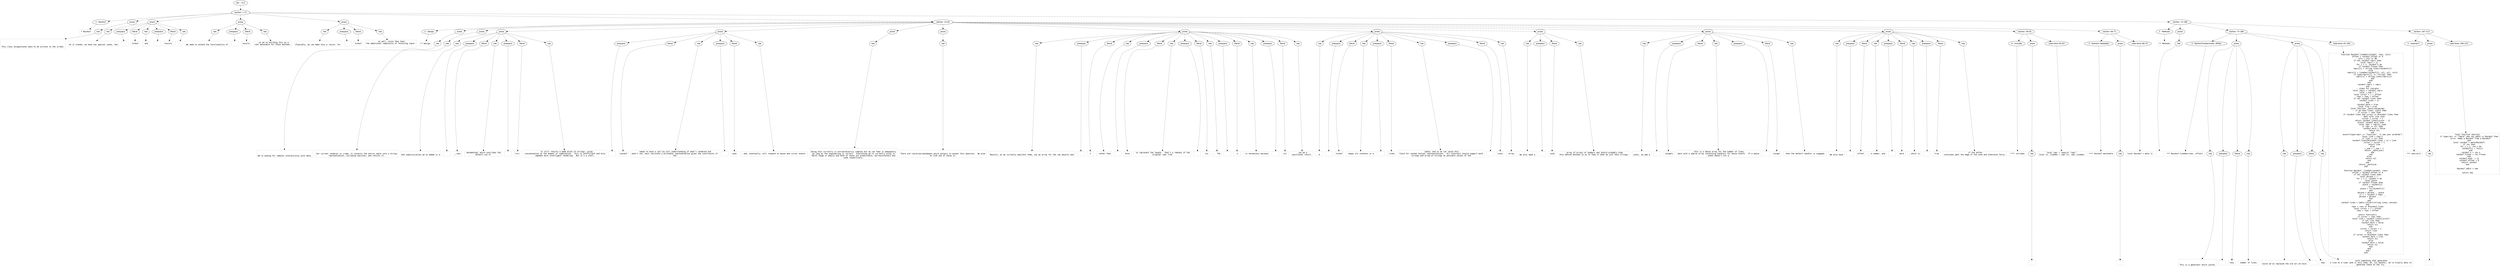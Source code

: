 digraph lpegNode {

node [fontname=Helvetica]
edge [style=dashed]

doc_0 [label="doc - 213"]


doc_0 -> { section_1}
{rank=same; section_1}

section_1 [label="section: 1-71"]


// END RANK doc_0

section_1 -> { header_2 prose_3 prose_4 prose_5 prose_6 section_7 section_8}
{rank=same; header_2 prose_3 prose_4 prose_5 prose_6 section_7 section_8}

header_2 [label="1 : Rainbuf"]

prose_3 [label="prose"]

prose_4 [label="prose"]

prose_5 [label="prose"]

prose_6 [label="prose"]

section_7 [label="section: 15-65"]

section_8 [label="section: 72-186"]


// END RANK section_1

header_2 -> leaf_9
leaf_9  [color=Gray,shape=rectangle,fontname=Inconsolata,label="* Rainbuf"]
// END RANK header_2

prose_3 -> { raw_10}
{rank=same; raw_10}

raw_10 [label="raw"]


// END RANK prose_3

raw_10 -> leaf_11
leaf_11  [color=Gray,shape=rectangle,fontname=Inconsolata,label="


This class encapsulates data to be written to the screen.
"]
// END RANK raw_10

prose_4 -> { raw_12 prespace_13 literal_14 raw_15 prespace_16 literal_17 raw_18}
{rank=same; raw_12 prespace_13 literal_14 raw_15 prespace_16 literal_17 raw_18}

raw_12 [label="raw"]

prespace_13 [label="prespace"]

literal_14 [label="literal"]

raw_15 [label="raw"]

prespace_16 [label="prespace"]

literal_17 [label="literal"]

raw_18 [label="raw"]


// END RANK prose_4

raw_12 -> leaf_19
leaf_19  [color=Gray,shape=rectangle,fontname=Inconsolata,label="
As it stands, we have two special cases, the"]
// END RANK raw_12

prespace_13 -> leaf_20
leaf_20  [color=Gray,shape=rectangle,fontname=Inconsolata,label=" "]
// END RANK prespace_13

literal_14 -> leaf_21
leaf_21  [color=Gray,shape=rectangle,fontname=Inconsolata,label="txtbuf"]
// END RANK literal_14

raw_15 -> leaf_22
leaf_22  [color=Gray,shape=rectangle,fontname=Inconsolata,label=" and"]
// END RANK raw_15

prespace_16 -> leaf_23
leaf_23  [color=Gray,shape=rectangle,fontname=Inconsolata,label=" "]
// END RANK prespace_16

literal_17 -> leaf_24
leaf_24  [color=Gray,shape=rectangle,fontname=Inconsolata,label="results"]
// END RANK literal_17

raw_18 -> leaf_25
leaf_25  [color=Gray,shape=rectangle,fontname=Inconsolata,label=".
"]
// END RANK raw_18

prose_5 -> { raw_26 prespace_27 literal_28 raw_29}
{rank=same; raw_26 prespace_27 literal_28 raw_29}

raw_26 [label="raw"]

prespace_27 [label="prespace"]

literal_28 [label="literal"]

raw_29 [label="raw"]


// END RANK prose_5

raw_26 -> leaf_30
leaf_30  [color=Gray,shape=rectangle,fontname=Inconsolata,label="
We need to extend the functionality of"]
// END RANK raw_26

prespace_27 -> leaf_31
leaf_31  [color=Gray,shape=rectangle,fontname=Inconsolata,label=" "]
// END RANK prespace_27

literal_28 -> leaf_32
leaf_32  [color=Gray,shape=rectangle,fontname=Inconsolata,label="results"]
// END RANK literal_28

raw_29 -> leaf_33
leaf_33  [color=Gray,shape=rectangle,fontname=Inconsolata,label=", so we're building this as a
root metatable for those methods.
"]
// END RANK raw_29

prose_6 -> { raw_34 prespace_35 literal_36 raw_37}
{rank=same; raw_34 prespace_35 literal_36 raw_37}

raw_34 [label="raw"]

prespace_35 [label="prespace"]

literal_36 [label="literal"]

raw_37 [label="raw"]


// END RANK prose_6

raw_34 -> leaf_38
leaf_38  [color=Gray,shape=rectangle,fontname=Inconsolata,label="
Plausibly, we can make this a 'mixin' for"]
// END RANK raw_34

prespace_35 -> leaf_39
leaf_39  [color=Gray,shape=rectangle,fontname=Inconsolata,label=" "]
// END RANK prespace_35

literal_36 -> leaf_40
leaf_40  [color=Gray,shape=rectangle,fontname=Inconsolata,label="txtbuf"]
// END RANK literal_36

raw_37 -> leaf_41
leaf_41  [color=Gray,shape=rectangle,fontname=Inconsolata,label=" as well, since they have
the additional complexity of receiving input.

"]
// END RANK raw_37

section_7 -> { header_42 prose_43 prose_44 prose_45 prose_46 prose_47 prose_48 prose_49 prose_50 prose_51 prose_52 prose_53 section_54 section_55}
{rank=same; header_42 prose_43 prose_44 prose_45 prose_46 prose_47 prose_48 prose_49 prose_50 prose_51 prose_52 prose_53 section_54 section_55}

header_42 [label="2 : Design"]

prose_43 [label="prose"]

prose_44 [label="prose"]

prose_45 [label="prose"]

prose_46 [label="prose"]

prose_47 [label="prose"]

prose_48 [label="prose"]

prose_49 [label="prose"]

prose_50 [label="prose"]

prose_51 [label="prose"]

prose_52 [label="prose"]

prose_53 [label="prose"]

section_54 [label="section: 58-65"]

section_55 [label="section: 66-71"]


// END RANK section_7

header_42 -> leaf_56
leaf_56  [color=Gray,shape=rectangle,fontname=Inconsolata,label="** Design"]
// END RANK header_42

prose_43 -> { raw_57}
{rank=same; raw_57}

raw_57 [label="raw"]


// END RANK prose_43

raw_57 -> leaf_58
leaf_58  [color=Gray,shape=rectangle,fontname=Inconsolata,label="

We're aiming for complex interactivity with data.
"]
// END RANK raw_57

prose_44 -> { raw_59}
{rank=same; raw_59}

raw_59 [label="raw"]


// END RANK prose_44

raw_59 -> leaf_60
leaf_60  [color=Gray,shape=rectangle,fontname=Inconsolata,label="
Our current renderer is crude: it converts the entire table into a string
representation, including newlines, and returns it.
"]
// END RANK raw_59

prose_45 -> { raw_61 prespace_62 literal_63 raw_64 prespace_65 literal_66 raw_67}
{rank=same; raw_61 prespace_62 literal_63 raw_64 prespace_65 literal_66 raw_67}

raw_61 [label="raw"]

prespace_62 [label="prespace"]

literal_63 [label="literal"]

raw_64 [label="raw"]

prespace_65 [label="prespace"]

literal_66 [label="literal"]

raw_67 [label="raw"]


// END RANK prose_45

raw_61 -> leaf_68
leaf_68  [color=Gray,shape=rectangle,fontname=Inconsolata,label="
One sophistication we've added is a"]
// END RANK raw_61

prespace_62 -> leaf_69
leaf_69  [color=Gray,shape=rectangle,fontname=Inconsolata,label=" "]
// END RANK prespace_62

literal_63 -> leaf_70
leaf_70  [color=Gray,shape=rectangle,fontname=Inconsolata,label="__repr"]
// END RANK literal_63

raw_64 -> leaf_71
leaf_71  [color=Gray,shape=rectangle,fontname=Inconsolata,label=" metamethod, which overrides the
default use of"]
// END RANK raw_64

prespace_65 -> leaf_72
leaf_72  [color=Gray,shape=rectangle,fontname=Inconsolata,label=" "]
// END RANK prespace_65

literal_66 -> leaf_73
leaf_73  [color=Gray,shape=rectangle,fontname=Inconsolata,label="ts()"]
// END RANK literal_66

raw_67 -> leaf_74
leaf_74  [color=Gray,shape=rectangle,fontname=Inconsolata,label=".  It still returns a dumb block of strings, using
concatenation at the moment of combination.  This is inefficient and also
impedes more intelligent rendering.  But it's a start.
"]
// END RANK raw_67

prose_46 -> { prespace_75 literal_76 raw_77 prespace_78 literal_79 raw_80}
{rank=same; prespace_75 literal_76 raw_77 prespace_78 literal_79 raw_80}

prespace_75 [label="prespace"]

literal_76 [label="literal"]

raw_77 [label="raw"]

prespace_78 [label="prespace"]

literal_79 [label="literal"]

raw_80 [label="raw"]


// END RANK prose_46

prespace_75 -> leaf_81
leaf_81  [color=Gray,shape=rectangle,fontname=Inconsolata,label=""]
// END RANK prespace_75

literal_76 -> leaf_82
leaf_82  [color=Gray,shape=rectangle,fontname=Inconsolata,label="rainbuf"]
// END RANK literal_76

raw_77 -> leaf_83
leaf_83  [color=Gray,shape=rectangle,fontname=Inconsolata,label=" needs to have a cell-by-cell understanding of what's rendered and
what's not, must calculate a printable representation given the constraints of
the"]
// END RANK raw_77

prespace_78 -> leaf_84
leaf_84  [color=Gray,shape=rectangle,fontname=Inconsolata,label=" "]
// END RANK prespace_78

literal_79 -> leaf_85
leaf_85  [color=Gray,shape=rectangle,fontname=Inconsolata,label="zone"]
// END RANK literal_79

raw_80 -> leaf_86
leaf_86  [color=Gray,shape=rectangle,fontname=Inconsolata,label=", and, eventually, will respond to mouse and cursor events.
"]
// END RANK raw_80

prose_47 -> { raw_87}
{rank=same; raw_87}

raw_87 [label="raw"]


// END RANK prose_47

raw_87 -> leaf_88
leaf_88  [color=Gray,shape=rectangle,fontname=Inconsolata,label="
Doing this correctly is extraordinarily complex but we can fake it adequately
as long as the engineering is correct.  Everything we're currently using is
ASCII-range or emojis and both of those are predictable, narrow/ordinary and
wide respectively.
"]
// END RANK raw_87

prose_48 -> { raw_89}
{rank=same; raw_89}

raw_89 [label="raw"]


// END RANK prose_48

raw_89 -> leaf_90
leaf_90  [color=Gray,shape=rectangle,fontname=Inconsolata,label="
There are libraries/databases which purport to answer this question.  We plan
to link one of those in.
"]
// END RANK raw_89

prose_49 -> { raw_91 prespace_92 literal_93 raw_94 prespace_95 literal_96 raw_97 prespace_98 literal_99 raw_100 prespace_101 literal_102 raw_103 prespace_104 literal_105 raw_106}
{rank=same; raw_91 prespace_92 literal_93 raw_94 prespace_95 literal_96 raw_97 prespace_98 literal_99 raw_100 prespace_101 literal_102 raw_103 prespace_104 literal_105 raw_106}

raw_91 [label="raw"]

prespace_92 [label="prespace"]

literal_93 [label="literal"]

raw_94 [label="raw"]

prespace_95 [label="prespace"]

literal_96 [label="literal"]

raw_97 [label="raw"]

prespace_98 [label="prespace"]

literal_99 [label="literal"]

raw_100 [label="raw"]

prespace_101 [label="prespace"]

literal_102 [label="literal"]

raw_103 [label="raw"]

prespace_104 [label="prespace"]

literal_105 [label="literal"]

raw_106 [label="raw"]


// END RANK prose_49

raw_91 -> leaf_107
leaf_107  [color=Gray,shape=rectangle,fontname=Inconsolata,label="
Results, as we currently manifest them, use an array for the raw objects and"]
// END RANK raw_91

prespace_92 -> leaf_108
leaf_108  [color=Gray,shape=rectangle,fontname=Inconsolata,label=""]
// END RANK prespace_92

literal_93 -> leaf_109
leaf_109  [color=Gray,shape=rectangle,fontname=Inconsolata,label="n"]
// END RANK literal_93

raw_94 -> leaf_110
leaf_110  [color=Gray,shape=rectangle,fontname=Inconsolata,label=" rather than"]
// END RANK raw_94

prespace_95 -> leaf_111
leaf_111  [color=Gray,shape=rectangle,fontname=Inconsolata,label=" "]
// END RANK prespace_95

literal_96 -> leaf_112
leaf_112  [color=Gray,shape=rectangle,fontname=Inconsolata,label="#res"]
// END RANK literal_96

raw_97 -> leaf_113
leaf_113  [color=Gray,shape=rectangle,fontname=Inconsolata,label=" to represent the length.  That's a remnant of the
original repl from"]
// END RANK raw_97

prespace_98 -> leaf_114
leaf_114  [color=Gray,shape=rectangle,fontname=Inconsolata,label=" "]
// END RANK prespace_98

literal_99 -> leaf_115
leaf_115  [color=Gray,shape=rectangle,fontname=Inconsolata,label="luv"]
// END RANK literal_99

raw_100 -> leaf_116
leaf_116  [color=Gray,shape=rectangle,fontname=Inconsolata,label=".  The"]
// END RANK raw_100

prespace_101 -> leaf_117
leaf_117  [color=Gray,shape=rectangle,fontname=Inconsolata,label=" "]
// END RANK prespace_101

literal_102 -> leaf_118
leaf_118  [color=Gray,shape=rectangle,fontname=Inconsolata,label=".n"]
// END RANK literal_102

raw_103 -> leaf_119
leaf_119  [color=Gray,shape=rectangle,fontname=Inconsolata,label=" is neceessary because"]
// END RANK raw_103

prespace_104 -> leaf_120
leaf_120  [color=Gray,shape=rectangle,fontname=Inconsolata,label=" "]
// END RANK prespace_104

literal_105 -> leaf_121
leaf_121  [color=Gray,shape=rectangle,fontname=Inconsolata,label="nil"]
// END RANK literal_105

raw_106 -> leaf_122
leaf_122  [color=Gray,shape=rectangle,fontname=Inconsolata,label=" can be a
positional result.
"]
// END RANK raw_106

prose_50 -> { raw_123 prespace_124 literal_125 raw_126 prespace_127 literal_128 raw_129 prespace_130 literal_131 raw_132}
{rank=same; raw_123 prespace_124 literal_125 raw_126 prespace_127 literal_128 raw_129 prespace_130 literal_131 raw_132}

raw_123 [label="raw"]

prespace_124 [label="prespace"]

literal_125 [label="literal"]

raw_126 [label="raw"]

prespace_127 [label="prespace"]

literal_128 [label="literal"]

raw_129 [label="raw"]

prespace_130 [label="prespace"]

literal_131 [label="literal"]

raw_132 [label="raw"]


// END RANK prose_50

raw_123 -> leaf_133
leaf_133  [color=Gray,shape=rectangle,fontname=Inconsolata,label="
A"]
// END RANK raw_123

prespace_124 -> leaf_134
leaf_134  [color=Gray,shape=rectangle,fontname=Inconsolata,label=" "]
// END RANK prespace_124

literal_125 -> leaf_135
leaf_135  [color=Gray,shape=rectangle,fontname=Inconsolata,label="txtbuf"]
// END RANK literal_125

raw_126 -> leaf_136
leaf_136  [color=Gray,shape=rectangle,fontname=Inconsolata,label=" keeps its contents in a"]
// END RANK raw_126

prespace_127 -> leaf_137
leaf_137  [color=Gray,shape=rectangle,fontname=Inconsolata,label=" "]
// END RANK prespace_127

literal_128 -> leaf_138
leaf_138  [color=Gray,shape=rectangle,fontname=Inconsolata,label=".lines"]
// END RANK literal_128

raw_129 -> leaf_139
leaf_139  [color=Gray,shape=rectangle,fontname=Inconsolata,label=" table, and so we can reuse this
field for cached textual representations.  All internals should support both
strings and array-of-strings as possible values of the"]
// END RANK raw_129

prespace_130 -> leaf_140
leaf_140  [color=Gray,shape=rectangle,fontname=Inconsolata,label=" "]
// END RANK prespace_130

literal_131 -> leaf_141
leaf_141  [color=Gray,shape=rectangle,fontname=Inconsolata,label="lines"]
// END RANK literal_131

raw_132 -> leaf_142
leaf_142  [color=Gray,shape=rectangle,fontname=Inconsolata,label=" array.
"]
// END RANK raw_132

prose_51 -> { raw_143 prespace_144 literal_145 raw_146}
{rank=same; raw_143 prespace_144 literal_145 raw_146}

raw_143 [label="raw"]

prespace_144 [label="prespace"]

literal_145 [label="literal"]

raw_146 [label="raw"]


// END RANK prose_51

raw_143 -> leaf_147
leaf_147  [color=Gray,shape=rectangle,fontname=Inconsolata,label="
We also need a"]
// END RANK raw_143

prespace_144 -> leaf_148
leaf_148  [color=Gray,shape=rectangle,fontname=Inconsolata,label=" "]
// END RANK prespace_144

literal_145 -> leaf_149
leaf_149  [color=Gray,shape=rectangle,fontname=Inconsolata,label=".wids"]
// END RANK literal_145

raw_146 -> leaf_150
leaf_150  [color=Gray,shape=rectangle,fontname=Inconsolata,label=" array of arrays of numbers and should probably hide
this behind methods so as to fake it when we just have strings.
"]
// END RANK raw_146

prose_52 -> { raw_151 prespace_152 literal_153 raw_154 prespace_155 literal_156 raw_157}
{rank=same; raw_151 prespace_152 literal_153 raw_154 prespace_155 literal_156 raw_157}

raw_151 [label="raw"]

prespace_152 [label="prespace"]

literal_153 [label="literal"]

raw_154 [label="raw"]

prespace_155 [label="prespace"]

literal_156 [label="literal"]

raw_157 [label="raw"]


// END RANK prose_52

raw_151 -> leaf_158
leaf_158  [color=Gray,shape=rectangle,fontname=Inconsolata,label="
Later, we add a"]
// END RANK raw_151

prespace_152 -> leaf_159
leaf_159  [color=Gray,shape=rectangle,fontname=Inconsolata,label=" "]
// END RANK prespace_152

literal_153 -> leaf_160
leaf_160  [color=Gray,shape=rectangle,fontname=Inconsolata,label=".targets"]
// END RANK literal_153

raw_154 -> leaf_161
leaf_161  [color=Gray,shape=rectangle,fontname=Inconsolata,label=", this is a dense array for the number of lines,
each with a sparse array containing handlers for mouse events.  If a mouse
event doesn't hit a"]
// END RANK raw_154

prespace_155 -> leaf_162
leaf_162  [color=Gray,shape=rectangle,fontname=Inconsolata,label=" "]
// END RANK prespace_155

literal_156 -> leaf_163
leaf_163  [color=Gray,shape=rectangle,fontname=Inconsolata,label="target"]
// END RANK literal_156

raw_157 -> leaf_164
leaf_164  [color=Gray,shape=rectangle,fontname=Inconsolata,label=" then the default handler is engaged.
"]
// END RANK raw_157

prose_53 -> { raw_165 prespace_166 literal_167 raw_168 prespace_169 literal_170 raw_171 prespace_172 literal_173 raw_174}
{rank=same; raw_165 prespace_166 literal_167 raw_168 prespace_169 literal_170 raw_171 prespace_172 literal_173 raw_174}

raw_165 [label="raw"]

prespace_166 [label="prespace"]

literal_167 [label="literal"]

raw_168 [label="raw"]

prespace_169 [label="prespace"]

literal_170 [label="literal"]

raw_171 [label="raw"]

prespace_172 [label="prespace"]

literal_173 [label="literal"]

raw_174 [label="raw"]


// END RANK prose_53

raw_165 -> leaf_175
leaf_175  [color=Gray,shape=rectangle,fontname=Inconsolata,label="
We also have"]
// END RANK raw_165

prespace_166 -> leaf_176
leaf_176  [color=Gray,shape=rectangle,fontname=Inconsolata,label=" "]
// END RANK prespace_166

literal_167 -> leaf_177
leaf_177  [color=Gray,shape=rectangle,fontname=Inconsolata,label="offset"]
// END RANK literal_167

raw_168 -> leaf_178
leaf_178  [color=Gray,shape=rectangle,fontname=Inconsolata,label=", a number, and"]
// END RANK raw_168

prespace_169 -> leaf_179
leaf_179  [color=Gray,shape=rectangle,fontname=Inconsolata,label=" "]
// END RANK prespace_169

literal_170 -> leaf_180
leaf_180  [color=Gray,shape=rectangle,fontname=Inconsolata,label="more"]
// END RANK literal_170

raw_171 -> leaf_181
leaf_181  [color=Gray,shape=rectangle,fontname=Inconsolata,label=", which is"]
// END RANK raw_171

prespace_172 -> leaf_182
leaf_182  [color=Gray,shape=rectangle,fontname=Inconsolata,label=" "]
// END RANK prespace_172

literal_173 -> leaf_183
leaf_183  [color=Gray,shape=rectangle,fontname=Inconsolata,label="true"]
// END RANK literal_173

raw_174 -> leaf_184
leaf_184  [color=Gray,shape=rectangle,fontname=Inconsolata,label=" if the buffer
continues past the edge of the zone and otherwise falsy.
"]
// END RANK raw_174

section_54 -> { header_185 prose_186 codeblock_187}
{rank=same; header_185 prose_186 codeblock_187}

header_185 [label="4 : includes"]

prose_186 [label="prose"]

codeblock_187 [label="code block 60-63"]


// END RANK section_54

header_185 -> leaf_188
leaf_188  [color=Gray,shape=rectangle,fontname=Inconsolata,label="**** includes"]
// END RANK header_185

prose_186 -> { raw_189}
{rank=same; raw_189}

raw_189 [label="raw"]


// END RANK prose_186

raw_189 -> leaf_190
leaf_190  [color=Gray,shape=rectangle,fontname=Inconsolata,label="
"]
// END RANK raw_189

codeblock_187 -> leaf_191
leaf_191  [color=Gray,shape=rectangle,fontname=Inconsolata,label="local repr = require \"repr\"
local ts, lineGen = repr.ts, repr.lineGen"]
// END RANK codeblock_187

section_55 -> { header_192 prose_193 codeblock_194}
{rank=same; header_192 prose_193 codeblock_194}

header_192 [label="4 : Rainbuf metatable"]

prose_193 [label="prose"]

codeblock_194 [label="code block 68-70"]


// END RANK section_55

header_192 -> leaf_195
leaf_195  [color=Gray,shape=rectangle,fontname=Inconsolata,label="**** Rainbuf metatable"]
// END RANK header_192

prose_193 -> { raw_196}
{rank=same; raw_196}

raw_196 [label="raw"]


// END RANK prose_193

raw_196 -> leaf_197
leaf_197  [color=Gray,shape=rectangle,fontname=Inconsolata,label="
"]
// END RANK raw_196

codeblock_194 -> leaf_198
leaf_198  [color=Gray,shape=rectangle,fontname=Inconsolata,label="local Rainbuf = meta {}"]
// END RANK codeblock_194

section_8 -> { header_199 prose_200 section_201 section_202}
{rank=same; header_199 prose_200 section_201 section_202}

header_199 [label="2 : Methods"]

prose_200 [label="prose"]

section_201 [label="section: 75-186"]

section_202 [label="section: 187-213"]


// END RANK section_8

header_199 -> leaf_203
leaf_203  [color=Gray,shape=rectangle,fontname=Inconsolata,label="** Methods"]
// END RANK header_199

prose_200 -> { raw_204}
{rank=same; raw_204}

raw_204 [label="raw"]


// END RANK prose_200

raw_204 -> leaf_205
leaf_205  [color=Gray,shape=rectangle,fontname=Inconsolata,label="

"]
// END RANK raw_204

section_201 -> { header_206 prose_207 prose_208 codeblock_209}
{rank=same; header_206 prose_207 prose_208 codeblock_209}

header_206 [label="3 : Rainbuf:lineGen(rows, offset)"]

prose_207 [label="prose"]

prose_208 [label="prose"]

codeblock_209 [label="code block 83-184"]


// END RANK section_201

header_206 -> leaf_210
leaf_210  [color=Gray,shape=rectangle,fontname=Inconsolata,label="*** Rainbuf:lineGen(rows, offset)"]
// END RANK header_206

prose_207 -> { raw_211 prespace_212 literal_213 raw_214}
{rank=same; raw_211 prespace_212 literal_213 raw_214}

raw_211 [label="raw"]

prespace_212 [label="prespace"]

literal_213 [label="literal"]

raw_214 [label="raw"]


// END RANK prose_207

raw_211 -> leaf_215
leaf_215  [color=Gray,shape=rectangle,fontname=Inconsolata,label="

This is a generator which yields"]
// END RANK raw_211

prespace_212 -> leaf_216
leaf_216  [color=Gray,shape=rectangle,fontname=Inconsolata,label=" "]
// END RANK prespace_212

literal_213 -> leaf_217
leaf_217  [color=Gray,shape=rectangle,fontname=Inconsolata,label="rows"]
// END RANK literal_213

raw_214 -> leaf_218
leaf_218  [color=Gray,shape=rectangle,fontname=Inconsolata,label=" number of lines.
"]
// END RANK raw_214

prose_208 -> { raw_219 prespace_220 literal_221 raw_222}
{rank=same; raw_219 prespace_220 literal_221 raw_222}

raw_219 [label="raw"]

prespace_220 [label="prespace"]

literal_221 [label="literal"]

raw_222 [label="raw"]


// END RANK prose_208

raw_219 -> leaf_223
leaf_223  [color=Gray,shape=rectangle,fontname=Inconsolata,label="
Since we've replaced the old all-at-once"]
// END RANK raw_219

prespace_220 -> leaf_224
leaf_224  [color=Gray,shape=rectangle,fontname=Inconsolata,label=" "]
// END RANK prespace_220

literal_221 -> leaf_225
leaf_225  [color=Gray,shape=rectangle,fontname=Inconsolata,label="repr"]
// END RANK literal_221

raw_222 -> leaf_226
leaf_226  [color=Gray,shape=rectangle,fontname=Inconsolata,label=" with something that generates
a line at a time (and it only took, oh, six months), we're finally able to
generate these on the fly.
"]
// END RANK raw_222

codeblock_209 -> leaf_227
leaf_227  [color=Gray,shape=rectangle,fontname=Inconsolata,label="function Rainbuf.lineGen(rainbuf, rows, cols)
   offset = rainbuf.offset or 0
   cols = cols or 80
   if not rainbuf.reprs then
      local reprs = {}
      for i = 1, rainbuf.n do
         if rainbuf.frozen then
            reprs[i] = string.lines(rainbuf[i])
         else
            reprs[i] = lineGen(rainbuf[i], nil, nil, cols)
            if type(reprs[i]) == \"string\" then
               reprs[i] = string.lines(reprs[i])
            end
         end
      end
      rainbuf.reprs = reprs
   end
   -- state for iterator
   local reprs = rainbuf.reprs
   local r_num = 1
   local cursor = 1 + offset
   rows = rows + offset
   if not rainbuf.lines then
      rainbuf.lines = {}
   end
   rainbuf.more = true
   local flip = true
   local function _nextLine(param)
      -- if we have lines, yield them
      if cursor < rows then
         if rainbuf.lines and cursor <= #rainbuf.lines then
            -- deal with line case
            cursor = cursor + 1
            return rainbuf.lines[cursor - 1]
         elseif rainbuf.more then
            local repr = reprs[r_num]
            if repr == nil then
               rainbuf.more = false
               return nil
            end
            assert(type(repr) == \"function\", \"I see your problem\")
            local line = repr()
            if line ~= nil then
               rainbuf.lines[#rainbuf.lines + 1] = line
               cursor = cursor + 1
               return line
            else
               r_num = r_num + 1
               return _nextLine()
            end
         end
      else
         return nil
      end
   end
   return _nextLine
end

function Rainbuf._lineGen(rainbuf, rows)
   offset = rainbuf.offset or 0
   if not rainbuf.lines then
      local phrase = \"\"
      for i = 1, rainbuf.n do
         local piece
         if rainbuf.frozen then
            piece = rainbuf[i]
         else
            piece = ts(rainbuf[i])
         end
         phrase = phrase .. piece
         if i < rainbuf.n then
            phrase = phrase .. \"   \"
         end
      end
      rainbuf.lines = table.collect(string.lines, phrase)
   end
   rows = rows or #rainbuf.lines
   local cursor = 1 + offset
   rows = rows + offset

   return function()
      if cursor < rows then
         local line = rainbuf.lines[cursor]
         if not line then
            rainbuf.more = false
            return nil
         end
         cursor = cursor + 1
         return line
      else
         if cursor <= #rainbuf.lines then
            rainbuf.more = true
            return nil
         else
            rainbuf.more = false
            return nil
         end
      end
   end
end"]
// END RANK codeblock_209

section_202 -> { header_228 prose_229 codeblock_230}
{rank=same; header_228 prose_229 codeblock_230}

header_228 [label="3 : new(res?)"]

prose_229 [label="prose"]

codeblock_230 [label="code block 189-210"]


// END RANK section_202

header_228 -> leaf_231
leaf_231  [color=Gray,shape=rectangle,fontname=Inconsolata,label="*** new(res?)"]
// END RANK header_228

prose_229 -> { raw_232}
{rank=same; raw_232}

raw_232 [label="raw"]


// END RANK prose_229

raw_232 -> leaf_233
leaf_233  [color=Gray,shape=rectangle,fontname=Inconsolata,label="
"]
// END RANK raw_232

codeblock_230 -> leaf_234
leaf_234  [color=Gray,shape=rectangle,fontname=Inconsolata,label="local function new(res)
   if type(res) == \"table\" and res.idEst == Rainbuf then
      error \"made a Rainbuf from a Rainbuf\"
   end
   local rainbuf = meta(Rainbuf)
   if res then
      for i = 1, res.n do
         rainbuf[i] = res[i]
      end
      rainbuf.n = res.n
      rainbuf.frozen = res.frozen
   end
   rainbuf.wids  = {}
   rainbuf.offset = 0
   return rainbuf
end

Rainbuf.idEst = new

return new"]
// END RANK codeblock_230


}
